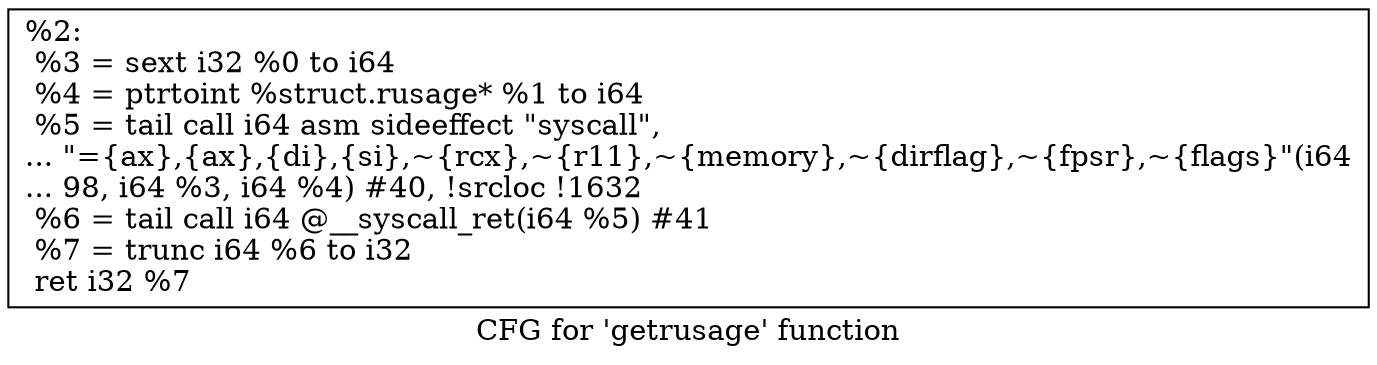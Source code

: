 digraph "CFG for 'getrusage' function" {
	label="CFG for 'getrusage' function";

	Node0x1e4c720 [shape=record,label="{%2:\l  %3 = sext i32 %0 to i64\l  %4 = ptrtoint %struct.rusage* %1 to i64\l  %5 = tail call i64 asm sideeffect \"syscall\",\l... \"=\{ax\},\{ax\},\{di\},\{si\},~\{rcx\},~\{r11\},~\{memory\},~\{dirflag\},~\{fpsr\},~\{flags\}\"(i64\l... 98, i64 %3, i64 %4) #40, !srcloc !1632\l  %6 = tail call i64 @__syscall_ret(i64 %5) #41\l  %7 = trunc i64 %6 to i32\l  ret i32 %7\l}"];
}
